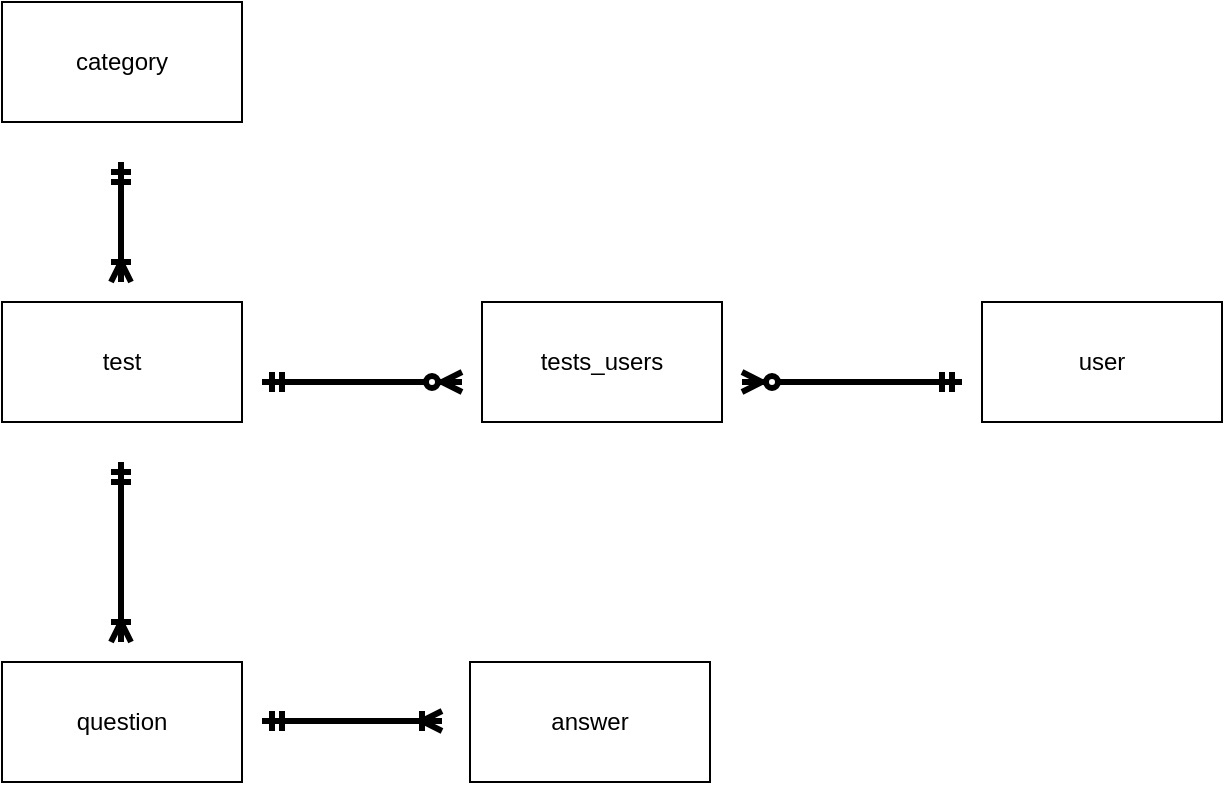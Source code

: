 <mxfile version="14.0.0" type="github">
  <diagram id="vrH7q5S-a7BI5Bq2vQL7" name="Page-1">
    <mxGraphModel dx="939" dy="584" grid="1" gridSize="10" guides="1" tooltips="1" connect="1" arrows="1" fold="1" page="1" pageScale="1" pageWidth="827" pageHeight="1169" math="0" shadow="0">
      <root>
        <mxCell id="0" />
        <mxCell id="1" parent="0" />
        <mxCell id="pUUE5gAp4AY9ZBjPpAX3-1" value="test" style="rounded=0;whiteSpace=wrap;html=1;strokeWidth=1;perimeterSpacing=0;" vertex="1" parent="1">
          <mxGeometry x="120" y="240" width="120" height="60" as="geometry" />
        </mxCell>
        <mxCell id="pUUE5gAp4AY9ZBjPpAX3-2" value="user" style="rounded=0;whiteSpace=wrap;html=1;" vertex="1" parent="1">
          <mxGeometry x="610" y="240" width="120" height="60" as="geometry" />
        </mxCell>
        <mxCell id="pUUE5gAp4AY9ZBjPpAX3-3" value="question" style="rounded=0;whiteSpace=wrap;html=1;" vertex="1" parent="1">
          <mxGeometry x="120" y="420" width="120" height="60" as="geometry" />
        </mxCell>
        <mxCell id="pUUE5gAp4AY9ZBjPpAX3-5" value="category" style="rounded=0;whiteSpace=wrap;html=1;" vertex="1" parent="1">
          <mxGeometry x="120" y="90" width="120" height="60" as="geometry" />
        </mxCell>
        <mxCell id="pUUE5gAp4AY9ZBjPpAX3-6" value="tests_users" style="rounded=0;whiteSpace=wrap;html=1;" vertex="1" parent="1">
          <mxGeometry x="360" y="240" width="120" height="60" as="geometry" />
        </mxCell>
        <mxCell id="pUUE5gAp4AY9ZBjPpAX3-7" value="answer" style="rounded=0;whiteSpace=wrap;html=1;" vertex="1" parent="1">
          <mxGeometry x="354" y="420" width="120" height="60" as="geometry" />
        </mxCell>
        <mxCell id="pUUE5gAp4AY9ZBjPpAX3-12" value="" style="endArrow=ERzeroToMany;html=1;startArrow=ERmandOne;startFill=0;endFill=1;strokeWidth=3;" edge="1" parent="1">
          <mxGeometry width="50" height="50" relative="1" as="geometry">
            <mxPoint x="250" y="280" as="sourcePoint" />
            <mxPoint x="350" y="280" as="targetPoint" />
          </mxGeometry>
        </mxCell>
        <mxCell id="pUUE5gAp4AY9ZBjPpAX3-14" value="" style="endArrow=ERmandOne;html=1;endFill=0;startArrow=ERzeroToMany;startFill=1;strokeWidth=3;" edge="1" parent="1">
          <mxGeometry width="50" height="50" relative="1" as="geometry">
            <mxPoint x="490" y="280" as="sourcePoint" />
            <mxPoint x="600" y="280" as="targetPoint" />
          </mxGeometry>
        </mxCell>
        <mxCell id="pUUE5gAp4AY9ZBjPpAX3-18" value="" style="endArrow=ERmandOne;html=1;strokeWidth=3;startArrow=ERoneToMany;startFill=0;endFill=0;" edge="1" parent="1">
          <mxGeometry width="50" height="50" relative="1" as="geometry">
            <mxPoint x="179.5" y="410" as="sourcePoint" />
            <mxPoint x="179.5" y="320" as="targetPoint" />
            <Array as="points">
              <mxPoint x="179.5" y="370" />
            </Array>
          </mxGeometry>
        </mxCell>
        <mxCell id="pUUE5gAp4AY9ZBjPpAX3-19" value="" style="endArrow=ERoneToMany;html=1;strokeWidth=3;endFill=0;startArrow=ERmandOne;startFill=0;" edge="1" parent="1">
          <mxGeometry width="50" height="50" relative="1" as="geometry">
            <mxPoint x="250" y="449.5" as="sourcePoint" />
            <mxPoint x="340" y="449.5" as="targetPoint" />
          </mxGeometry>
        </mxCell>
        <mxCell id="pUUE5gAp4AY9ZBjPpAX3-20" value="" style="endArrow=ERoneToMany;html=1;strokeWidth=3;endFill=0;startArrow=ERmandOne;startFill=0;" edge="1" parent="1">
          <mxGeometry width="50" height="50" relative="1" as="geometry">
            <mxPoint x="179.5" y="170" as="sourcePoint" />
            <mxPoint x="179.5" y="230" as="targetPoint" />
          </mxGeometry>
        </mxCell>
      </root>
    </mxGraphModel>
  </diagram>
</mxfile>
